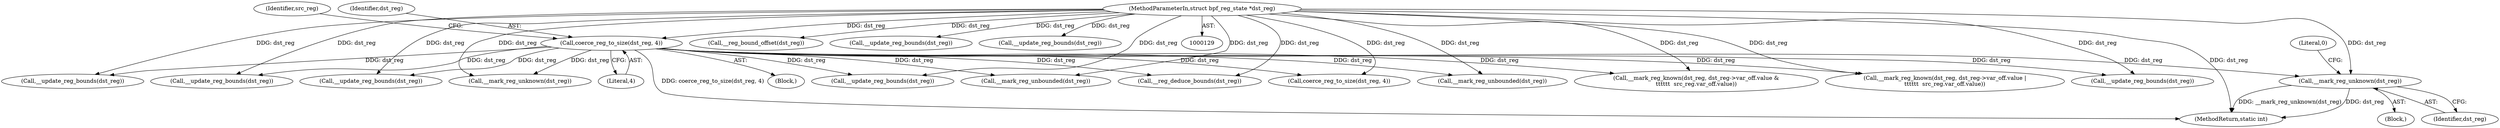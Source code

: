 digraph "0_linux_b799207e1e1816b09e7a5920fbb2d5fcf6edd681@pointer" {
"1000248" [label="(Call,__mark_reg_unknown(dst_reg))"];
"1000170" [label="(Call,coerce_reg_to_size(dst_reg, 4))"];
"1000132" [label="(MethodParameterIn,struct bpf_reg_state *dst_reg)"];
"1000458" [label="(Call,__mark_reg_unbounded(dst_reg))"];
"1000791" [label="(Call,__update_reg_bounds(dst_reg))"];
"1000228" [label="(Call,__mark_reg_unknown(dst_reg))"];
"1000860" [label="(Call,__reg_bound_offset(dst_reg))"];
"1000175" [label="(Identifier,src_reg)"];
"1000249" [label="(Identifier,dst_reg)"];
"1000169" [label="(Block,)"];
"1000593" [label="(Call,__update_reg_bounds(dst_reg))"];
"1000746" [label="(Call,__update_reg_bounds(dst_reg))"];
"1000170" [label="(Call,coerce_reg_to_size(dst_reg, 4))"];
"1000171" [label="(Identifier,dst_reg)"];
"1000858" [label="(Call,__reg_deduce_bounds(dst_reg))"];
"1000855" [label="(Call,coerce_reg_to_size(dst_reg, 4))"];
"1000444" [label="(Call,__update_reg_bounds(dst_reg))"];
"1000836" [label="(Call,__update_reg_bounds(dst_reg))"];
"1000602" [label="(Call,__mark_reg_known(dst_reg, dst_reg->var_off.value |\n\t\t\t\t\t\t  src_reg.var_off.value))"];
"1000442" [label="(Call,__mark_reg_unbounded(dst_reg))"];
"1000248" [label="(Call,__mark_reg_unknown(dst_reg))"];
"1000864" [label="(MethodReturn,static int)"];
"1000132" [label="(MethodParameterIn,struct bpf_reg_state *dst_reg)"];
"1000460" [label="(Call,__update_reg_bounds(dst_reg))"];
"1000247" [label="(Block,)"];
"1000251" [label="(Literal,0)"];
"1000513" [label="(Call,__mark_reg_known(dst_reg, dst_reg->var_off.value &\n\t\t\t\t\t\t  src_reg.var_off.value))"];
"1000688" [label="(Call,__update_reg_bounds(dst_reg))"];
"1000172" [label="(Literal,4)"];
"1000248" -> "1000247"  [label="AST: "];
"1000248" -> "1000249"  [label="CFG: "];
"1000249" -> "1000248"  [label="AST: "];
"1000251" -> "1000248"  [label="CFG: "];
"1000248" -> "1000864"  [label="DDG: __mark_reg_unknown(dst_reg)"];
"1000248" -> "1000864"  [label="DDG: dst_reg"];
"1000170" -> "1000248"  [label="DDG: dst_reg"];
"1000132" -> "1000248"  [label="DDG: dst_reg"];
"1000170" -> "1000169"  [label="AST: "];
"1000170" -> "1000172"  [label="CFG: "];
"1000171" -> "1000170"  [label="AST: "];
"1000172" -> "1000170"  [label="AST: "];
"1000175" -> "1000170"  [label="CFG: "];
"1000170" -> "1000864"  [label="DDG: coerce_reg_to_size(dst_reg, 4)"];
"1000132" -> "1000170"  [label="DDG: dst_reg"];
"1000170" -> "1000228"  [label="DDG: dst_reg"];
"1000170" -> "1000442"  [label="DDG: dst_reg"];
"1000170" -> "1000458"  [label="DDG: dst_reg"];
"1000170" -> "1000513"  [label="DDG: dst_reg"];
"1000170" -> "1000593"  [label="DDG: dst_reg"];
"1000170" -> "1000602"  [label="DDG: dst_reg"];
"1000170" -> "1000688"  [label="DDG: dst_reg"];
"1000170" -> "1000746"  [label="DDG: dst_reg"];
"1000170" -> "1000791"  [label="DDG: dst_reg"];
"1000170" -> "1000836"  [label="DDG: dst_reg"];
"1000170" -> "1000855"  [label="DDG: dst_reg"];
"1000170" -> "1000858"  [label="DDG: dst_reg"];
"1000132" -> "1000129"  [label="AST: "];
"1000132" -> "1000864"  [label="DDG: dst_reg"];
"1000132" -> "1000228"  [label="DDG: dst_reg"];
"1000132" -> "1000442"  [label="DDG: dst_reg"];
"1000132" -> "1000444"  [label="DDG: dst_reg"];
"1000132" -> "1000458"  [label="DDG: dst_reg"];
"1000132" -> "1000460"  [label="DDG: dst_reg"];
"1000132" -> "1000513"  [label="DDG: dst_reg"];
"1000132" -> "1000593"  [label="DDG: dst_reg"];
"1000132" -> "1000602"  [label="DDG: dst_reg"];
"1000132" -> "1000688"  [label="DDG: dst_reg"];
"1000132" -> "1000746"  [label="DDG: dst_reg"];
"1000132" -> "1000791"  [label="DDG: dst_reg"];
"1000132" -> "1000836"  [label="DDG: dst_reg"];
"1000132" -> "1000855"  [label="DDG: dst_reg"];
"1000132" -> "1000858"  [label="DDG: dst_reg"];
"1000132" -> "1000860"  [label="DDG: dst_reg"];
}
